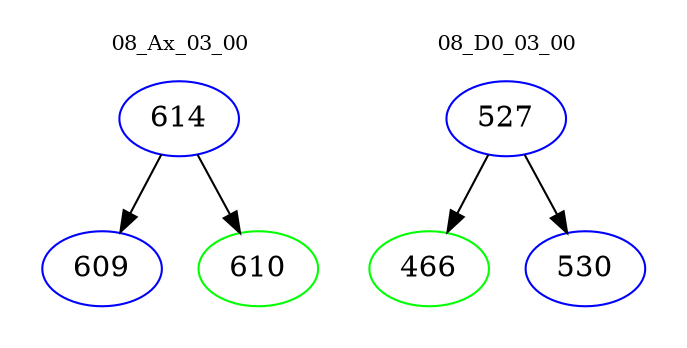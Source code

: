 digraph{
subgraph cluster_0 {
color = white
label = "08_Ax_03_00";
fontsize=10;
T0_614 [label="614", color="blue"]
T0_614 -> T0_609 [color="black"]
T0_609 [label="609", color="blue"]
T0_614 -> T0_610 [color="black"]
T0_610 [label="610", color="green"]
}
subgraph cluster_1 {
color = white
label = "08_D0_03_00";
fontsize=10;
T1_527 [label="527", color="blue"]
T1_527 -> T1_466 [color="black"]
T1_466 [label="466", color="green"]
T1_527 -> T1_530 [color="black"]
T1_530 [label="530", color="blue"]
}
}
